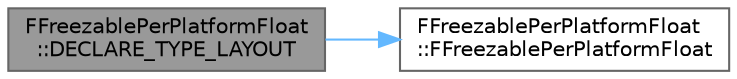 digraph "FFreezablePerPlatformFloat::DECLARE_TYPE_LAYOUT"
{
 // INTERACTIVE_SVG=YES
 // LATEX_PDF_SIZE
  bgcolor="transparent";
  edge [fontname=Helvetica,fontsize=10,labelfontname=Helvetica,labelfontsize=10];
  node [fontname=Helvetica,fontsize=10,shape=box,height=0.2,width=0.4];
  rankdir="LR";
  Node1 [id="Node000001",label="FFreezablePerPlatformFloat\l::DECLARE_TYPE_LAYOUT",height=0.2,width=0.4,color="gray40", fillcolor="grey60", style="filled", fontcolor="black",tooltip=" "];
  Node1 -> Node2 [id="edge1_Node000001_Node000002",color="steelblue1",style="solid",tooltip=" "];
  Node2 [id="Node000002",label="FFreezablePerPlatformFloat\l::FFreezablePerPlatformFloat",height=0.2,width=0.4,color="grey40", fillcolor="white", style="filled",URL="$da/dd8/structFFreezablePerPlatformFloat.html#a3da698af8a11a80a6275bbe992924893",tooltip=" "];
}
